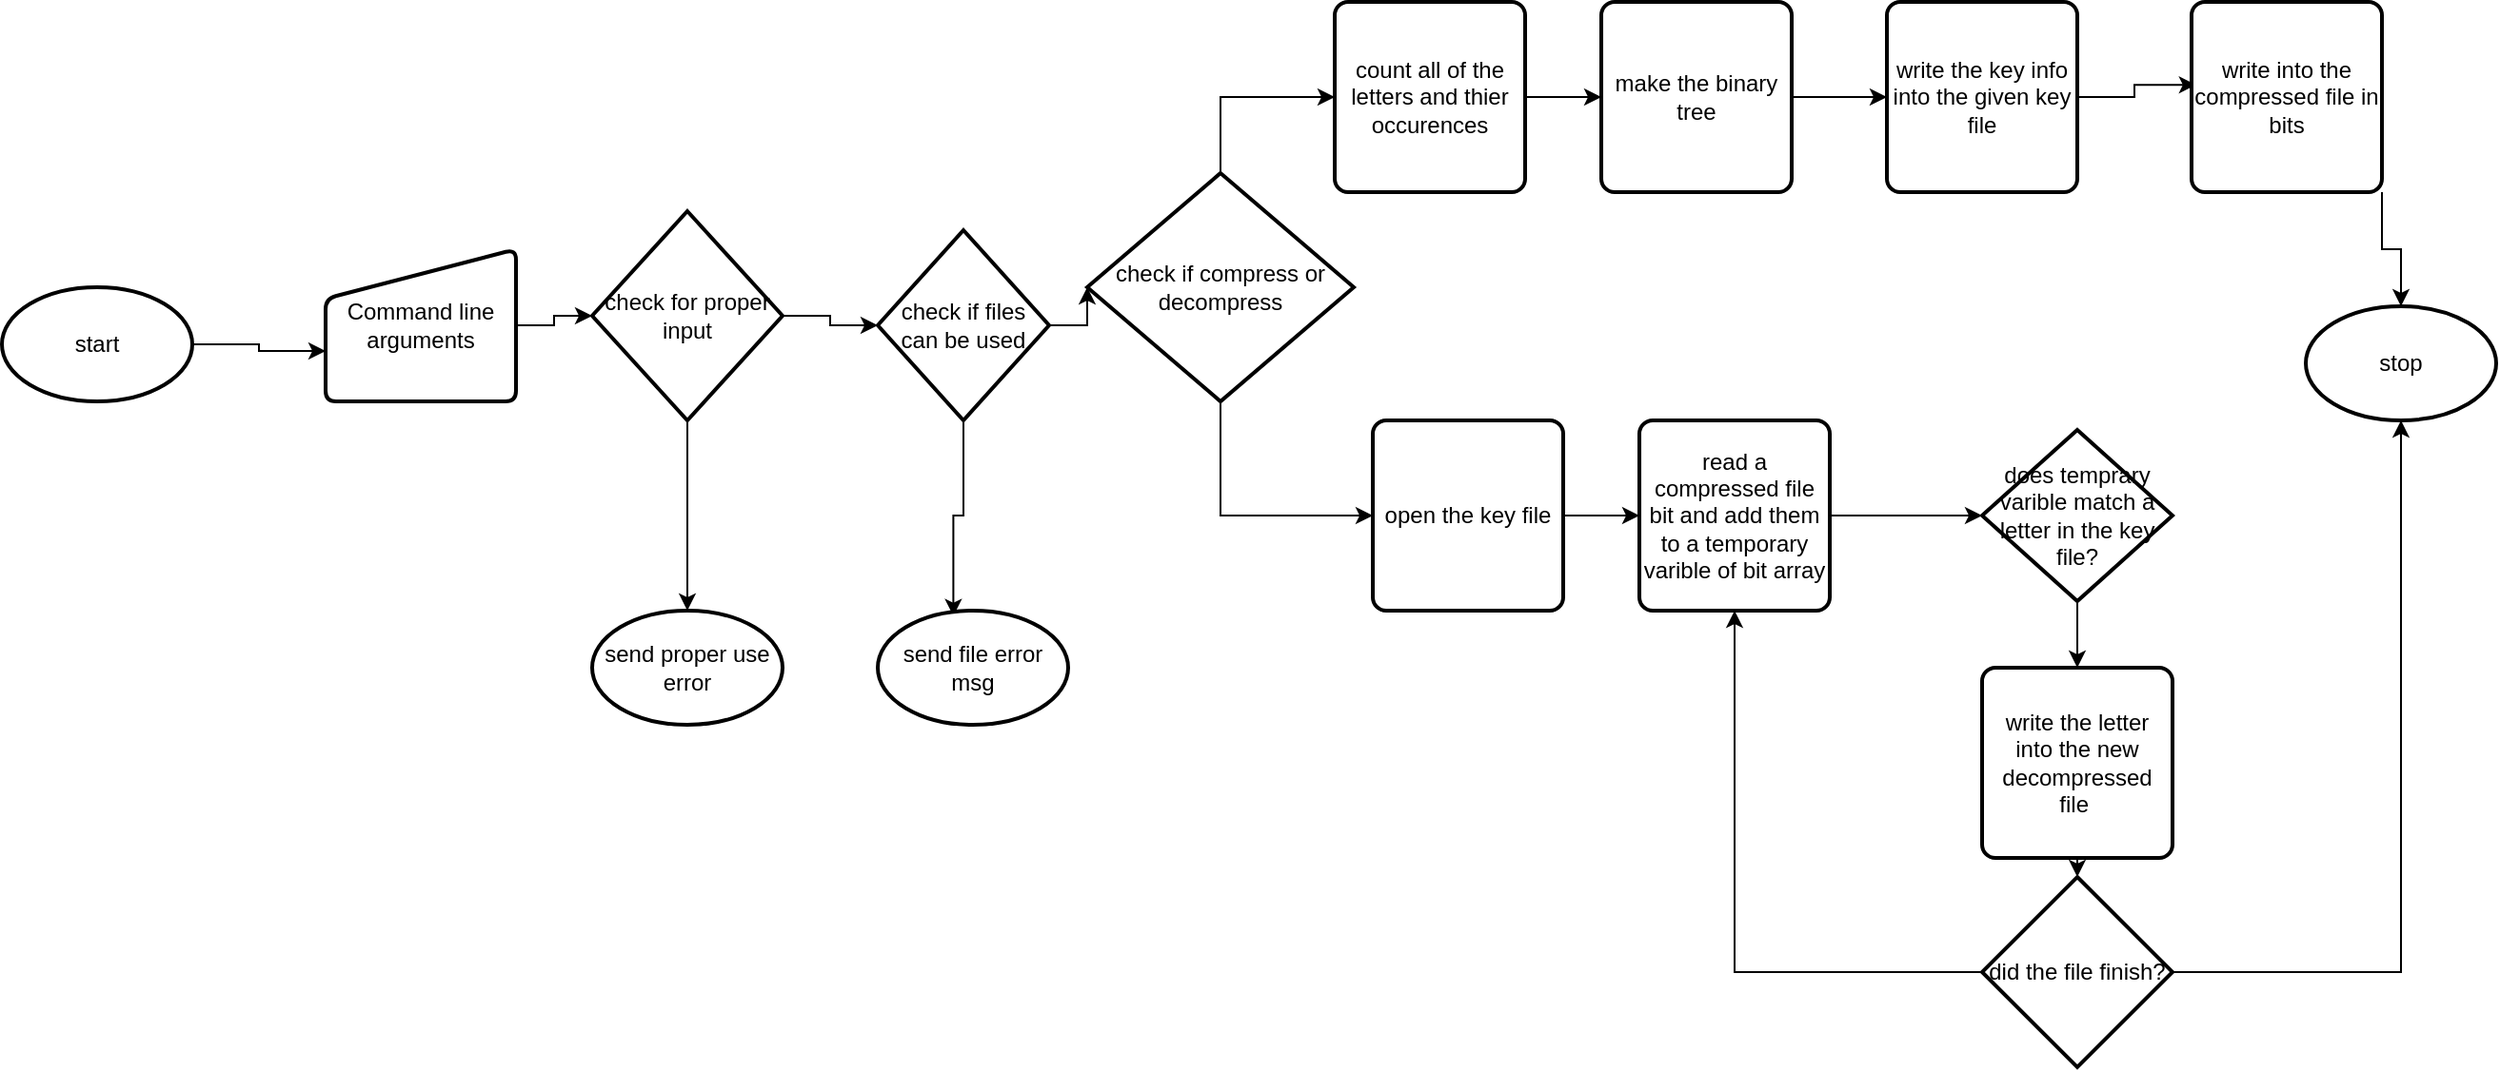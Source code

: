 <mxfile version="21.6.1" type="device">
  <diagram name="Page-1" id="6nQvO7_VdfA6vWmWFad1">
    <mxGraphModel dx="2759" dy="1144" grid="1" gridSize="10" guides="1" tooltips="1" connect="1" arrows="1" fold="1" page="1" pageScale="1" pageWidth="850" pageHeight="1100" math="0" shadow="0">
      <root>
        <mxCell id="0" />
        <mxCell id="1" parent="0" />
        <mxCell id="Fem_o0pjPRZjkHKnfd6V-5" style="edgeStyle=orthogonalEdgeStyle;rounded=0;orthogonalLoop=1;jettySize=auto;html=1;exitX=1;exitY=0.5;exitDx=0;exitDy=0;exitPerimeter=0;entryX=0;entryY=0.669;entryDx=0;entryDy=0;entryPerimeter=0;" edge="1" parent="1" source="Fem_o0pjPRZjkHKnfd6V-3" target="Fem_o0pjPRZjkHKnfd6V-4">
          <mxGeometry relative="1" as="geometry" />
        </mxCell>
        <mxCell id="Fem_o0pjPRZjkHKnfd6V-3" value="start" style="strokeWidth=2;html=1;shape=mxgraph.flowchart.start_1;whiteSpace=wrap;" vertex="1" parent="1">
          <mxGeometry x="-680" y="330" width="100" height="60" as="geometry" />
        </mxCell>
        <mxCell id="Fem_o0pjPRZjkHKnfd6V-9" style="edgeStyle=orthogonalEdgeStyle;rounded=0;orthogonalLoop=1;jettySize=auto;html=1;exitX=1;exitY=0.5;exitDx=0;exitDy=0;" edge="1" parent="1" source="Fem_o0pjPRZjkHKnfd6V-4" target="Fem_o0pjPRZjkHKnfd6V-6">
          <mxGeometry relative="1" as="geometry" />
        </mxCell>
        <mxCell id="Fem_o0pjPRZjkHKnfd6V-4" value="Command line arguments" style="html=1;strokeWidth=2;shape=manualInput;whiteSpace=wrap;rounded=1;size=26;arcSize=11;" vertex="1" parent="1">
          <mxGeometry x="-510" y="310" width="100" height="80" as="geometry" />
        </mxCell>
        <mxCell id="Fem_o0pjPRZjkHKnfd6V-8" style="edgeStyle=orthogonalEdgeStyle;rounded=0;orthogonalLoop=1;jettySize=auto;html=1;exitX=0.5;exitY=1;exitDx=0;exitDy=0;exitPerimeter=0;" edge="1" parent="1" source="Fem_o0pjPRZjkHKnfd6V-6" target="Fem_o0pjPRZjkHKnfd6V-7">
          <mxGeometry relative="1" as="geometry" />
        </mxCell>
        <mxCell id="Fem_o0pjPRZjkHKnfd6V-11" style="edgeStyle=orthogonalEdgeStyle;rounded=0;orthogonalLoop=1;jettySize=auto;html=1;exitX=1;exitY=0.5;exitDx=0;exitDy=0;exitPerimeter=0;" edge="1" parent="1" source="Fem_o0pjPRZjkHKnfd6V-6" target="Fem_o0pjPRZjkHKnfd6V-10">
          <mxGeometry relative="1" as="geometry" />
        </mxCell>
        <mxCell id="Fem_o0pjPRZjkHKnfd6V-6" value="check for proper input" style="strokeWidth=2;html=1;shape=mxgraph.flowchart.decision;whiteSpace=wrap;" vertex="1" parent="1">
          <mxGeometry x="-370" y="290" width="100" height="110" as="geometry" />
        </mxCell>
        <mxCell id="Fem_o0pjPRZjkHKnfd6V-7" value="send proper use error" style="strokeWidth=2;html=1;shape=mxgraph.flowchart.start_1;whiteSpace=wrap;" vertex="1" parent="1">
          <mxGeometry x="-370" y="500" width="100" height="60" as="geometry" />
        </mxCell>
        <mxCell id="Fem_o0pjPRZjkHKnfd6V-13" style="edgeStyle=orthogonalEdgeStyle;rounded=0;orthogonalLoop=1;jettySize=auto;html=1;exitX=0.5;exitY=1;exitDx=0;exitDy=0;exitPerimeter=0;entryX=0.397;entryY=0.047;entryDx=0;entryDy=0;entryPerimeter=0;" edge="1" parent="1" source="Fem_o0pjPRZjkHKnfd6V-10" target="Fem_o0pjPRZjkHKnfd6V-12">
          <mxGeometry relative="1" as="geometry" />
        </mxCell>
        <mxCell id="Fem_o0pjPRZjkHKnfd6V-31" style="edgeStyle=orthogonalEdgeStyle;rounded=0;orthogonalLoop=1;jettySize=auto;html=1;exitX=1;exitY=0.5;exitDx=0;exitDy=0;exitPerimeter=0;entryX=0;entryY=0.5;entryDx=0;entryDy=0;entryPerimeter=0;" edge="1" parent="1" source="Fem_o0pjPRZjkHKnfd6V-10" target="Fem_o0pjPRZjkHKnfd6V-28">
          <mxGeometry relative="1" as="geometry" />
        </mxCell>
        <mxCell id="Fem_o0pjPRZjkHKnfd6V-10" value="check if files can be used" style="strokeWidth=2;html=1;shape=mxgraph.flowchart.decision;whiteSpace=wrap;" vertex="1" parent="1">
          <mxGeometry x="-220" y="300" width="90" height="100" as="geometry" />
        </mxCell>
        <mxCell id="Fem_o0pjPRZjkHKnfd6V-12" value="send file error msg" style="strokeWidth=2;html=1;shape=mxgraph.flowchart.start_1;whiteSpace=wrap;" vertex="1" parent="1">
          <mxGeometry x="-220" y="500" width="100" height="60" as="geometry" />
        </mxCell>
        <mxCell id="Fem_o0pjPRZjkHKnfd6V-18" style="edgeStyle=orthogonalEdgeStyle;rounded=0;orthogonalLoop=1;jettySize=auto;html=1;exitX=1;exitY=0.5;exitDx=0;exitDy=0;" edge="1" parent="1" source="Fem_o0pjPRZjkHKnfd6V-14" target="Fem_o0pjPRZjkHKnfd6V-17">
          <mxGeometry relative="1" as="geometry" />
        </mxCell>
        <mxCell id="Fem_o0pjPRZjkHKnfd6V-14" value="count all of the letters and thier occurences" style="rounded=1;whiteSpace=wrap;html=1;absoluteArcSize=1;arcSize=14;strokeWidth=2;" vertex="1" parent="1">
          <mxGeometry x="20" y="180" width="100" height="100" as="geometry" />
        </mxCell>
        <mxCell id="Fem_o0pjPRZjkHKnfd6V-38" style="edgeStyle=orthogonalEdgeStyle;rounded=0;orthogonalLoop=1;jettySize=auto;html=1;exitX=1;exitY=0.5;exitDx=0;exitDy=0;" edge="1" parent="1" source="Fem_o0pjPRZjkHKnfd6V-16" target="Fem_o0pjPRZjkHKnfd6V-23">
          <mxGeometry relative="1" as="geometry" />
        </mxCell>
        <mxCell id="Fem_o0pjPRZjkHKnfd6V-16" value="open the key file" style="rounded=1;whiteSpace=wrap;html=1;absoluteArcSize=1;arcSize=14;strokeWidth=2;" vertex="1" parent="1">
          <mxGeometry x="40" y="400" width="100" height="100" as="geometry" />
        </mxCell>
        <mxCell id="Fem_o0pjPRZjkHKnfd6V-20" style="edgeStyle=orthogonalEdgeStyle;rounded=0;orthogonalLoop=1;jettySize=auto;html=1;exitX=1;exitY=0.5;exitDx=0;exitDy=0;" edge="1" parent="1" source="Fem_o0pjPRZjkHKnfd6V-17" target="Fem_o0pjPRZjkHKnfd6V-19">
          <mxGeometry relative="1" as="geometry" />
        </mxCell>
        <mxCell id="Fem_o0pjPRZjkHKnfd6V-17" value="make the binary tree" style="rounded=1;whiteSpace=wrap;html=1;absoluteArcSize=1;arcSize=14;strokeWidth=2;" vertex="1" parent="1">
          <mxGeometry x="160" y="180" width="100" height="100" as="geometry" />
        </mxCell>
        <mxCell id="Fem_o0pjPRZjkHKnfd6V-25" style="edgeStyle=orthogonalEdgeStyle;rounded=0;orthogonalLoop=1;jettySize=auto;html=1;exitX=1;exitY=0.5;exitDx=0;exitDy=0;entryX=0.024;entryY=0.436;entryDx=0;entryDy=0;entryPerimeter=0;" edge="1" parent="1" source="Fem_o0pjPRZjkHKnfd6V-19" target="Fem_o0pjPRZjkHKnfd6V-24">
          <mxGeometry relative="1" as="geometry" />
        </mxCell>
        <mxCell id="Fem_o0pjPRZjkHKnfd6V-19" value="write the key info into the given key file" style="rounded=1;whiteSpace=wrap;html=1;absoluteArcSize=1;arcSize=14;strokeWidth=2;" vertex="1" parent="1">
          <mxGeometry x="310" y="180" width="100" height="100" as="geometry" />
        </mxCell>
        <mxCell id="Fem_o0pjPRZjkHKnfd6V-21" value="stop" style="strokeWidth=2;html=1;shape=mxgraph.flowchart.start_1;whiteSpace=wrap;" vertex="1" parent="1">
          <mxGeometry x="530" y="340" width="100" height="60" as="geometry" />
        </mxCell>
        <mxCell id="Fem_o0pjPRZjkHKnfd6V-39" style="edgeStyle=orthogonalEdgeStyle;rounded=0;orthogonalLoop=1;jettySize=auto;html=1;exitX=1;exitY=0.5;exitDx=0;exitDy=0;entryX=0;entryY=0.5;entryDx=0;entryDy=0;entryPerimeter=0;" edge="1" parent="1" source="Fem_o0pjPRZjkHKnfd6V-23" target="Fem_o0pjPRZjkHKnfd6V-32">
          <mxGeometry relative="1" as="geometry" />
        </mxCell>
        <mxCell id="Fem_o0pjPRZjkHKnfd6V-23" value="read a compressed file bit and add them to a temporary varible of bit array" style="rounded=1;whiteSpace=wrap;html=1;absoluteArcSize=1;arcSize=14;strokeWidth=2;" vertex="1" parent="1">
          <mxGeometry x="180" y="400" width="100" height="100" as="geometry" />
        </mxCell>
        <mxCell id="Fem_o0pjPRZjkHKnfd6V-26" style="edgeStyle=orthogonalEdgeStyle;rounded=0;orthogonalLoop=1;jettySize=auto;html=1;exitX=1;exitY=1;exitDx=0;exitDy=0;entryX=0.5;entryY=0;entryDx=0;entryDy=0;entryPerimeter=0;" edge="1" parent="1" source="Fem_o0pjPRZjkHKnfd6V-24" target="Fem_o0pjPRZjkHKnfd6V-21">
          <mxGeometry relative="1" as="geometry" />
        </mxCell>
        <mxCell id="Fem_o0pjPRZjkHKnfd6V-24" value="write into the compressed file in bits" style="rounded=1;whiteSpace=wrap;html=1;absoluteArcSize=1;arcSize=14;strokeWidth=2;" vertex="1" parent="1">
          <mxGeometry x="470" y="180" width="100" height="100" as="geometry" />
        </mxCell>
        <mxCell id="Fem_o0pjPRZjkHKnfd6V-29" style="edgeStyle=orthogonalEdgeStyle;rounded=0;orthogonalLoop=1;jettySize=auto;html=1;exitX=0.5;exitY=0;exitDx=0;exitDy=0;exitPerimeter=0;entryX=0;entryY=0.5;entryDx=0;entryDy=0;" edge="1" parent="1" source="Fem_o0pjPRZjkHKnfd6V-28" target="Fem_o0pjPRZjkHKnfd6V-14">
          <mxGeometry relative="1" as="geometry" />
        </mxCell>
        <mxCell id="Fem_o0pjPRZjkHKnfd6V-30" style="edgeStyle=orthogonalEdgeStyle;rounded=0;orthogonalLoop=1;jettySize=auto;html=1;exitX=0.5;exitY=1;exitDx=0;exitDy=0;exitPerimeter=0;entryX=0;entryY=0.5;entryDx=0;entryDy=0;" edge="1" parent="1" source="Fem_o0pjPRZjkHKnfd6V-28" target="Fem_o0pjPRZjkHKnfd6V-16">
          <mxGeometry relative="1" as="geometry" />
        </mxCell>
        <mxCell id="Fem_o0pjPRZjkHKnfd6V-28" value="check if compress or decompress" style="strokeWidth=2;html=1;shape=mxgraph.flowchart.decision;whiteSpace=wrap;" vertex="1" parent="1">
          <mxGeometry x="-110" y="270" width="140" height="120" as="geometry" />
        </mxCell>
        <mxCell id="Fem_o0pjPRZjkHKnfd6V-35" style="edgeStyle=orthogonalEdgeStyle;rounded=0;orthogonalLoop=1;jettySize=auto;html=1;exitX=0.5;exitY=1;exitDx=0;exitDy=0;exitPerimeter=0;entryX=0.5;entryY=0;entryDx=0;entryDy=0;" edge="1" parent="1" source="Fem_o0pjPRZjkHKnfd6V-32" target="Fem_o0pjPRZjkHKnfd6V-34">
          <mxGeometry relative="1" as="geometry" />
        </mxCell>
        <mxCell id="Fem_o0pjPRZjkHKnfd6V-32" value="does temprary varible match a letter in the key file?" style="strokeWidth=2;html=1;shape=mxgraph.flowchart.decision;whiteSpace=wrap;" vertex="1" parent="1">
          <mxGeometry x="360" y="405" width="100" height="90" as="geometry" />
        </mxCell>
        <mxCell id="Fem_o0pjPRZjkHKnfd6V-42" style="edgeStyle=orthogonalEdgeStyle;rounded=0;orthogonalLoop=1;jettySize=auto;html=1;exitX=0.5;exitY=1;exitDx=0;exitDy=0;" edge="1" parent="1" source="Fem_o0pjPRZjkHKnfd6V-34" target="Fem_o0pjPRZjkHKnfd6V-36">
          <mxGeometry relative="1" as="geometry" />
        </mxCell>
        <mxCell id="Fem_o0pjPRZjkHKnfd6V-34" value="write the letter into the new decompressed file&amp;nbsp;" style="rounded=1;whiteSpace=wrap;html=1;absoluteArcSize=1;arcSize=14;strokeWidth=2;" vertex="1" parent="1">
          <mxGeometry x="360" y="530" width="100" height="100" as="geometry" />
        </mxCell>
        <mxCell id="Fem_o0pjPRZjkHKnfd6V-40" style="edgeStyle=orthogonalEdgeStyle;rounded=0;orthogonalLoop=1;jettySize=auto;html=1;exitX=0;exitY=0.5;exitDx=0;exitDy=0;exitPerimeter=0;entryX=0.5;entryY=1;entryDx=0;entryDy=0;" edge="1" parent="1" source="Fem_o0pjPRZjkHKnfd6V-36" target="Fem_o0pjPRZjkHKnfd6V-23">
          <mxGeometry relative="1" as="geometry" />
        </mxCell>
        <mxCell id="Fem_o0pjPRZjkHKnfd6V-41" style="edgeStyle=orthogonalEdgeStyle;rounded=0;orthogonalLoop=1;jettySize=auto;html=1;exitX=1;exitY=0.5;exitDx=0;exitDy=0;exitPerimeter=0;entryX=0.5;entryY=1;entryDx=0;entryDy=0;entryPerimeter=0;" edge="1" parent="1" source="Fem_o0pjPRZjkHKnfd6V-36" target="Fem_o0pjPRZjkHKnfd6V-21">
          <mxGeometry relative="1" as="geometry" />
        </mxCell>
        <mxCell id="Fem_o0pjPRZjkHKnfd6V-36" value="did the file finish?" style="strokeWidth=2;html=1;shape=mxgraph.flowchart.decision;whiteSpace=wrap;" vertex="1" parent="1">
          <mxGeometry x="360" y="640" width="100" height="100" as="geometry" />
        </mxCell>
      </root>
    </mxGraphModel>
  </diagram>
</mxfile>
